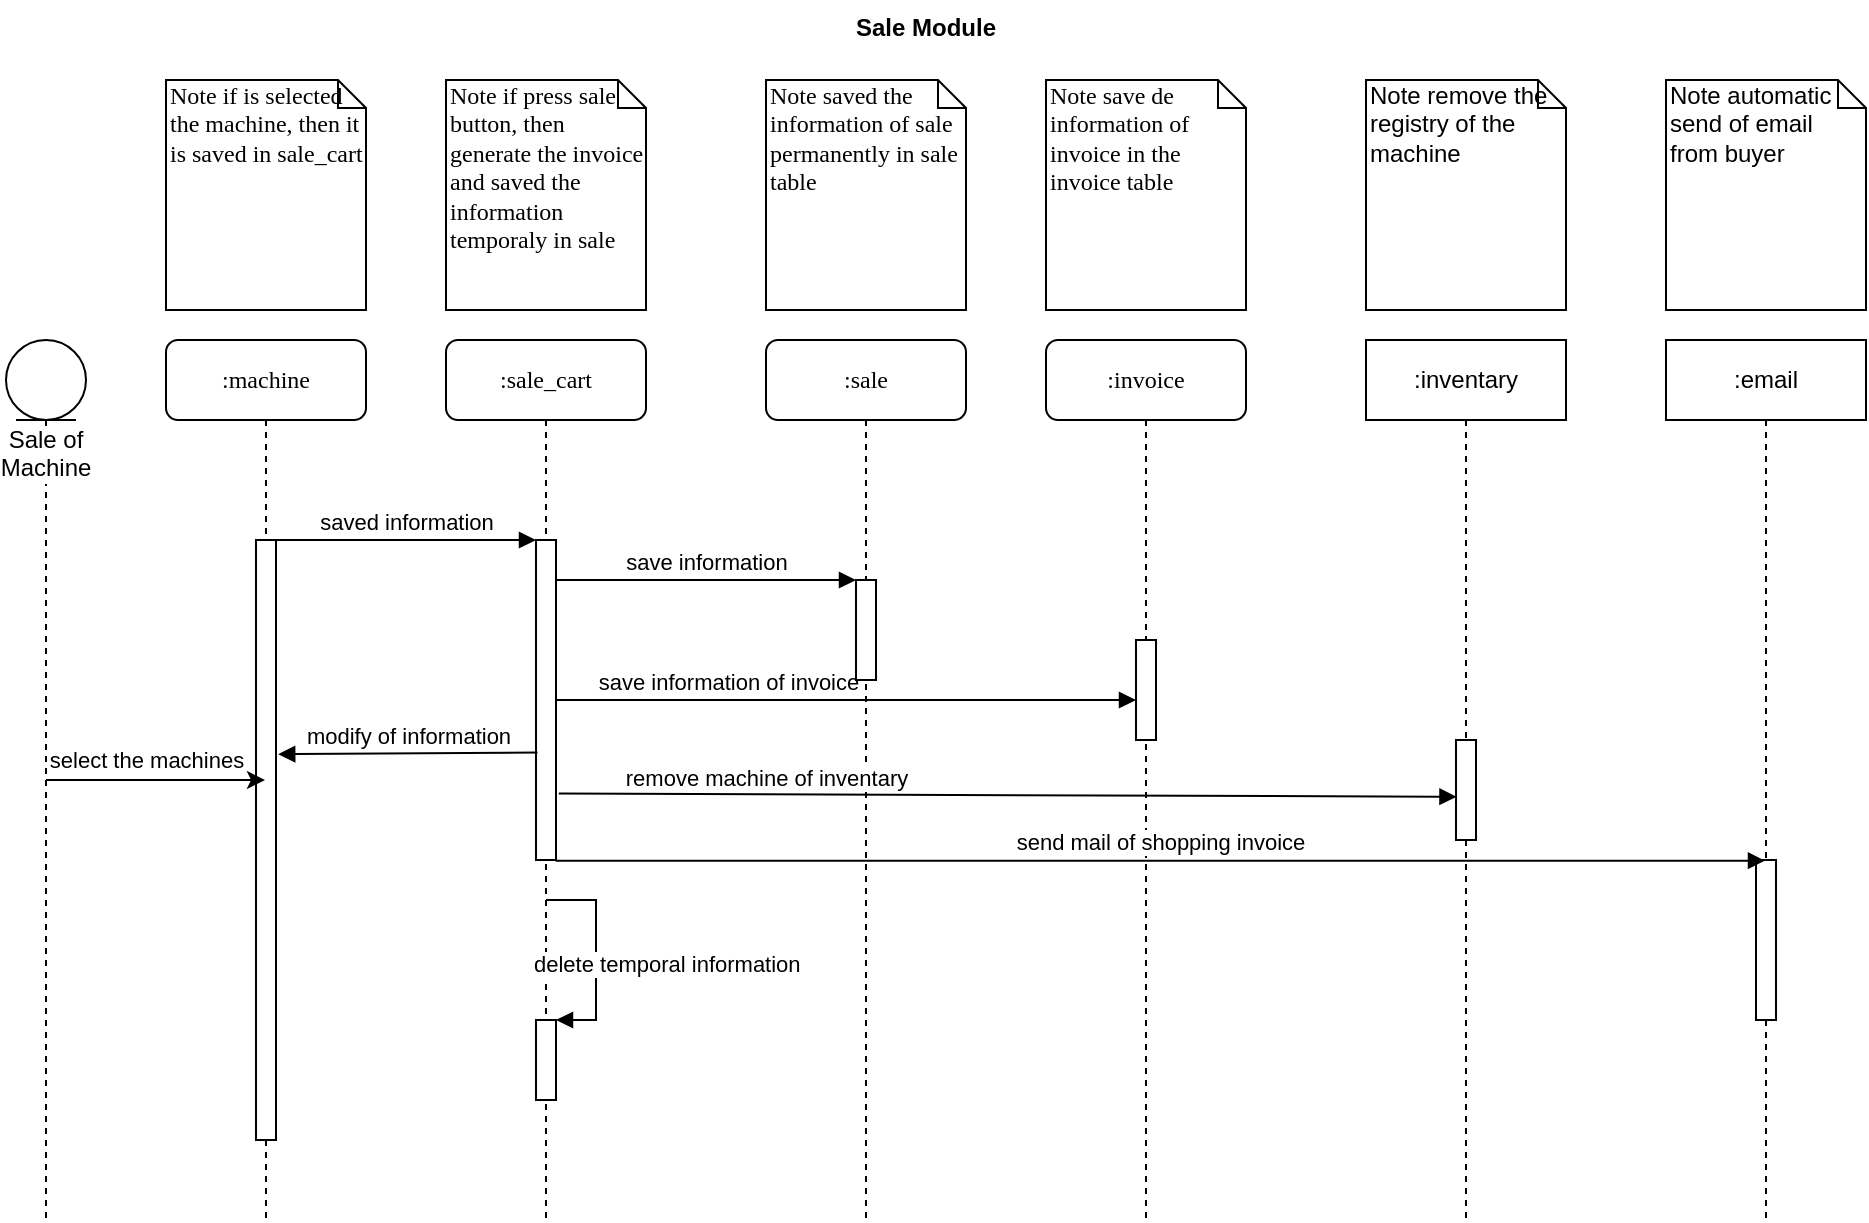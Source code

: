 <mxfile version="13.0.3" type="device"><diagram name="Page-1" id="13e1069c-82ec-6db2-03f1-153e76fe0fe0"><mxGraphModel dx="1303" dy="1464" grid="1" gridSize="10" guides="1" tooltips="1" connect="1" arrows="1" fold="1" page="1" pageScale="1" pageWidth="1100" pageHeight="850" background="#ffffff" math="0" shadow="0"><root><mxCell id="0"/><mxCell id="1" parent="0"/><mxCell id="7baba1c4bc27f4b0-2" value=":sale_cart" style="shape=umlLifeline;perimeter=lifelinePerimeter;whiteSpace=wrap;html=1;container=1;collapsible=0;recursiveResize=0;outlineConnect=0;rounded=1;shadow=0;comic=0;labelBackgroundColor=none;strokeWidth=1;fontFamily=Verdana;fontSize=12;align=center;" parent="1" vertex="1"><mxGeometry x="240" y="80" width="100" height="440" as="geometry"/></mxCell><mxCell id="7baba1c4bc27f4b0-10" value="" style="html=1;points=[];perimeter=orthogonalPerimeter;rounded=0;shadow=0;comic=0;labelBackgroundColor=none;strokeWidth=1;fontFamily=Verdana;fontSize=12;align=center;" parent="7baba1c4bc27f4b0-2" vertex="1"><mxGeometry x="45" y="100" width="10" height="160" as="geometry"/></mxCell><mxCell id="QemCIgSxqQFp1Uay1fMR-8" value="" style="html=1;points=[];perimeter=orthogonalPerimeter;" parent="7baba1c4bc27f4b0-2" vertex="1"><mxGeometry x="45" y="340" width="10" height="40" as="geometry"/></mxCell><mxCell id="QemCIgSxqQFp1Uay1fMR-9" value="delete temporal information" style="edgeStyle=orthogonalEdgeStyle;html=1;align=left;spacingLeft=2;endArrow=block;rounded=0;entryX=1;entryY=0;" parent="7baba1c4bc27f4b0-2" target="QemCIgSxqQFp1Uay1fMR-8" edge="1"><mxGeometry x="0.077" y="-35" relative="1" as="geometry"><mxPoint x="50" y="280" as="sourcePoint"/><Array as="points"><mxPoint x="50" y="280"/><mxPoint x="75" y="280"/><mxPoint x="75" y="340"/></Array><mxPoint as="offset"/></mxGeometry></mxCell><mxCell id="7baba1c4bc27f4b0-3" value=":sale" style="shape=umlLifeline;perimeter=lifelinePerimeter;whiteSpace=wrap;html=1;container=1;collapsible=0;recursiveResize=0;outlineConnect=0;rounded=1;shadow=0;comic=0;labelBackgroundColor=none;strokeWidth=1;fontFamily=Verdana;fontSize=12;align=center;" parent="1" vertex="1"><mxGeometry x="400" y="80" width="100" height="440" as="geometry"/></mxCell><mxCell id="7baba1c4bc27f4b0-13" value="" style="html=1;points=[];perimeter=orthogonalPerimeter;rounded=0;shadow=0;comic=0;labelBackgroundColor=none;strokeWidth=1;fontFamily=Verdana;fontSize=12;align=center;" parent="7baba1c4bc27f4b0-3" vertex="1"><mxGeometry x="45" y="120" width="10" height="50" as="geometry"/></mxCell><mxCell id="7baba1c4bc27f4b0-4" value=":invoice" style="shape=umlLifeline;perimeter=lifelinePerimeter;whiteSpace=wrap;html=1;container=1;collapsible=0;recursiveResize=0;outlineConnect=0;rounded=1;shadow=0;comic=0;labelBackgroundColor=none;strokeWidth=1;fontFamily=Verdana;fontSize=12;align=center;" parent="1" vertex="1"><mxGeometry x="540" y="80" width="100" height="440" as="geometry"/></mxCell><mxCell id="7baba1c4bc27f4b0-16" value="" style="html=1;points=[];perimeter=orthogonalPerimeter;rounded=0;shadow=0;comic=0;labelBackgroundColor=none;strokeWidth=1;fontFamily=Verdana;fontSize=12;align=center;" parent="7baba1c4bc27f4b0-4" vertex="1"><mxGeometry x="45" y="150" width="10" height="50" as="geometry"/></mxCell><mxCell id="7baba1c4bc27f4b0-8" value=":machine" style="shape=umlLifeline;perimeter=lifelinePerimeter;whiteSpace=wrap;html=1;container=1;collapsible=0;recursiveResize=0;outlineConnect=0;rounded=1;shadow=0;comic=0;labelBackgroundColor=none;strokeWidth=1;fontFamily=Verdana;fontSize=12;align=center;" parent="1" vertex="1"><mxGeometry x="100" y="80" width="100" height="440" as="geometry"/></mxCell><mxCell id="7baba1c4bc27f4b0-9" value="" style="html=1;points=[];perimeter=orthogonalPerimeter;rounded=0;shadow=0;comic=0;labelBackgroundColor=none;strokeWidth=1;fontFamily=Verdana;fontSize=12;align=center;" parent="7baba1c4bc27f4b0-8" vertex="1"><mxGeometry x="45" y="100" width="10" height="300" as="geometry"/></mxCell><mxCell id="7baba1c4bc27f4b0-17" value="&lt;font style=&quot;font-size: 11px&quot; face=&quot;Helvetica&quot;&gt;save information of invoice&lt;/font&gt;" style="html=1;verticalAlign=bottom;endArrow=block;labelBackgroundColor=none;fontFamily=Verdana;fontSize=12;edgeStyle=elbowEdgeStyle;elbow=vertical;" parent="1" source="7baba1c4bc27f4b0-10" target="7baba1c4bc27f4b0-16" edge="1"><mxGeometry x="-0.417" relative="1" as="geometry"><mxPoint x="490" y="220" as="sourcePoint"/><Array as="points"><mxPoint x="590" y="230"/></Array><mxPoint x="1" as="offset"/></mxGeometry></mxCell><mxCell id="7baba1c4bc27f4b0-11" value="&lt;font face=&quot;Helvetica&quot; style=&quot;font-size: 11px&quot;&gt;saved information&lt;/font&gt;" style="html=1;verticalAlign=bottom;endArrow=block;entryX=0;entryY=0;labelBackgroundColor=none;fontFamily=Verdana;fontSize=12;edgeStyle=elbowEdgeStyle;elbow=vertical;" parent="1" source="7baba1c4bc27f4b0-9" target="7baba1c4bc27f4b0-10" edge="1"><mxGeometry relative="1" as="geometry"><mxPoint x="220" y="190" as="sourcePoint"/></mxGeometry></mxCell><mxCell id="7baba1c4bc27f4b0-14" value="&lt;font style=&quot;font-size: 11px&quot; face=&quot;Helvetica&quot;&gt;save information&lt;/font&gt;" style="html=1;verticalAlign=bottom;endArrow=block;entryX=0;entryY=0;labelBackgroundColor=none;fontFamily=Verdana;fontSize=12;edgeStyle=elbowEdgeStyle;elbow=vertical;" parent="1" source="7baba1c4bc27f4b0-10" target="7baba1c4bc27f4b0-13" edge="1"><mxGeometry relative="1" as="geometry"><mxPoint x="370" y="200" as="sourcePoint"/></mxGeometry></mxCell><mxCell id="7baba1c4bc27f4b0-40" value="Note if is selected the machine, then it is saved in sale_cart" style="shape=note;whiteSpace=wrap;html=1;size=14;verticalAlign=top;align=left;spacingTop=-6;rounded=0;shadow=0;comic=0;labelBackgroundColor=none;strokeWidth=1;fontFamily=Verdana;fontSize=12" parent="1" vertex="1"><mxGeometry x="100" y="-50" width="100" height="115" as="geometry"/></mxCell><mxCell id="7baba1c4bc27f4b0-41" value="Note if press sale button, then generate the invoice and saved the information temporaly in sale" style="shape=note;whiteSpace=wrap;html=1;size=14;verticalAlign=top;align=left;spacingTop=-6;rounded=0;shadow=0;comic=0;labelBackgroundColor=none;strokeWidth=1;fontFamily=Verdana;fontSize=12" parent="1" vertex="1"><mxGeometry x="240" y="-50" width="100" height="115" as="geometry"/></mxCell><mxCell id="7baba1c4bc27f4b0-42" value="Note saved the information of sale&amp;nbsp; permanently in sale table" style="shape=note;whiteSpace=wrap;html=1;size=14;verticalAlign=top;align=left;spacingTop=-6;rounded=0;shadow=0;comic=0;labelBackgroundColor=none;strokeWidth=1;fontFamily=Verdana;fontSize=12" parent="1" vertex="1"><mxGeometry x="400" y="-50" width="100" height="115" as="geometry"/></mxCell><mxCell id="7baba1c4bc27f4b0-43" value="Note save de information of invoice in the invoice table" style="shape=note;whiteSpace=wrap;html=1;size=14;verticalAlign=top;align=left;spacingTop=-6;rounded=0;shadow=0;comic=0;labelBackgroundColor=none;strokeWidth=1;fontFamily=Verdana;fontSize=12" parent="1" vertex="1"><mxGeometry x="540" y="-50" width="100" height="115" as="geometry"/></mxCell><mxCell id="QemCIgSxqQFp1Uay1fMR-5" style="edgeStyle=orthogonalEdgeStyle;rounded=0;orthogonalLoop=1;jettySize=auto;html=1;" parent="1" source="QemCIgSxqQFp1Uay1fMR-3" target="7baba1c4bc27f4b0-8" edge="1"><mxGeometry relative="1" as="geometry"/></mxCell><mxCell id="QemCIgSxqQFp1Uay1fMR-10" value="select the machines" style="edgeLabel;html=1;align=center;verticalAlign=middle;resizable=0;points=[];" parent="QemCIgSxqQFp1Uay1fMR-5" vertex="1" connectable="0"><mxGeometry x="-0.208" y="1" relative="1" as="geometry"><mxPoint x="6.5" y="-9" as="offset"/></mxGeometry></mxCell><mxCell id="QemCIgSxqQFp1Uay1fMR-3" value="Sale of Machine" style="shape=umlLifeline;participant=umlEntity;perimeter=lifelinePerimeter;whiteSpace=wrap;html=1;container=1;collapsible=0;recursiveResize=0;verticalAlign=top;spacingTop=36;labelBackgroundColor=#ffffff;outlineConnect=0;" parent="1" vertex="1"><mxGeometry x="20" y="80" width="40" height="440" as="geometry"/></mxCell><mxCell id="QemCIgSxqQFp1Uay1fMR-11" value=":email" style="shape=umlLifeline;perimeter=lifelinePerimeter;whiteSpace=wrap;html=1;container=1;collapsible=0;recursiveResize=0;outlineConnect=0;" parent="1" vertex="1"><mxGeometry x="850" y="80" width="100" height="440" as="geometry"/></mxCell><mxCell id="QemCIgSxqQFp1Uay1fMR-16" value="" style="html=1;points=[];perimeter=orthogonalPerimeter;" parent="QemCIgSxqQFp1Uay1fMR-11" vertex="1"><mxGeometry x="45" y="260" width="10" height="80" as="geometry"/></mxCell><mxCell id="QemCIgSxqQFp1Uay1fMR-12" value="Note automatic send of email from buyer" style="shape=note;whiteSpace=wrap;html=1;size=14;verticalAlign=top;align=left;spacingTop=-6;" parent="1" vertex="1"><mxGeometry x="850" y="-50" width="100" height="115" as="geometry"/></mxCell><mxCell id="QemCIgSxqQFp1Uay1fMR-17" value="send mail of shopping invoice" style="html=1;verticalAlign=bottom;endArrow=block;exitX=0.977;exitY=1.002;exitDx=0;exitDy=0;exitPerimeter=0;" parent="1" source="7baba1c4bc27f4b0-10" target="QemCIgSxqQFp1Uay1fMR-11" edge="1"><mxGeometry width="80" relative="1" as="geometry"><mxPoint x="300" y="310" as="sourcePoint"/><mxPoint x="380" y="310" as="targetPoint"/></mxGeometry></mxCell><mxCell id="QemCIgSxqQFp1Uay1fMR-19" value="modify of information" style="html=1;verticalAlign=bottom;endArrow=block;exitX=0.074;exitY=0.664;exitDx=0;exitDy=0;exitPerimeter=0;entryX=1.11;entryY=0.357;entryDx=0;entryDy=0;entryPerimeter=0;" parent="1" source="7baba1c4bc27f4b0-10" target="7baba1c4bc27f4b0-9" edge="1"><mxGeometry width="80" relative="1" as="geometry"><mxPoint x="280" y="560" as="sourcePoint"/><mxPoint x="160" y="286" as="targetPoint"/></mxGeometry></mxCell><mxCell id="QemCIgSxqQFp1Uay1fMR-20" value="Sale Module" style="text;align=center;fontStyle=1;verticalAlign=middle;spacingLeft=3;spacingRight=3;strokeColor=none;rotatable=0;points=[[0,0.5],[1,0.5]];portConstraint=eastwest;" parent="1" vertex="1"><mxGeometry x="40" y="-90" width="880" height="26" as="geometry"/></mxCell><mxCell id="9vPbl74gU9hO7mmpFDG6-1" value=":inventary" style="shape=umlLifeline;perimeter=lifelinePerimeter;whiteSpace=wrap;html=1;container=1;collapsible=0;recursiveResize=0;outlineConnect=0;" vertex="1" parent="1"><mxGeometry x="700" y="80" width="100" height="440" as="geometry"/></mxCell><mxCell id="9vPbl74gU9hO7mmpFDG6-2" value="" style="html=1;points=[];perimeter=orthogonalPerimeter;" vertex="1" parent="9vPbl74gU9hO7mmpFDG6-1"><mxGeometry x="45" y="200" width="10" height="50" as="geometry"/></mxCell><mxCell id="9vPbl74gU9hO7mmpFDG6-3" value="remove machine of inventary" style="html=1;verticalAlign=bottom;endArrow=block;entryX=0.023;entryY=0.568;entryDx=0;entryDy=0;entryPerimeter=0;exitX=1.141;exitY=0.792;exitDx=0;exitDy=0;exitPerimeter=0;" edge="1" parent="1" source="7baba1c4bc27f4b0-10" target="9vPbl74gU9hO7mmpFDG6-2"><mxGeometry x="-0.538" y="-1" width="80" relative="1" as="geometry"><mxPoint x="300" y="308" as="sourcePoint"/><mxPoint x="750" y="310" as="targetPoint"/><mxPoint as="offset"/></mxGeometry></mxCell><mxCell id="9vPbl74gU9hO7mmpFDG6-6" value="Note remove the registry of the machine" style="shape=note;whiteSpace=wrap;html=1;size=14;verticalAlign=top;align=left;spacingTop=-6;" vertex="1" parent="1"><mxGeometry x="700" y="-50" width="100" height="115" as="geometry"/></mxCell></root></mxGraphModel></diagram></mxfile>